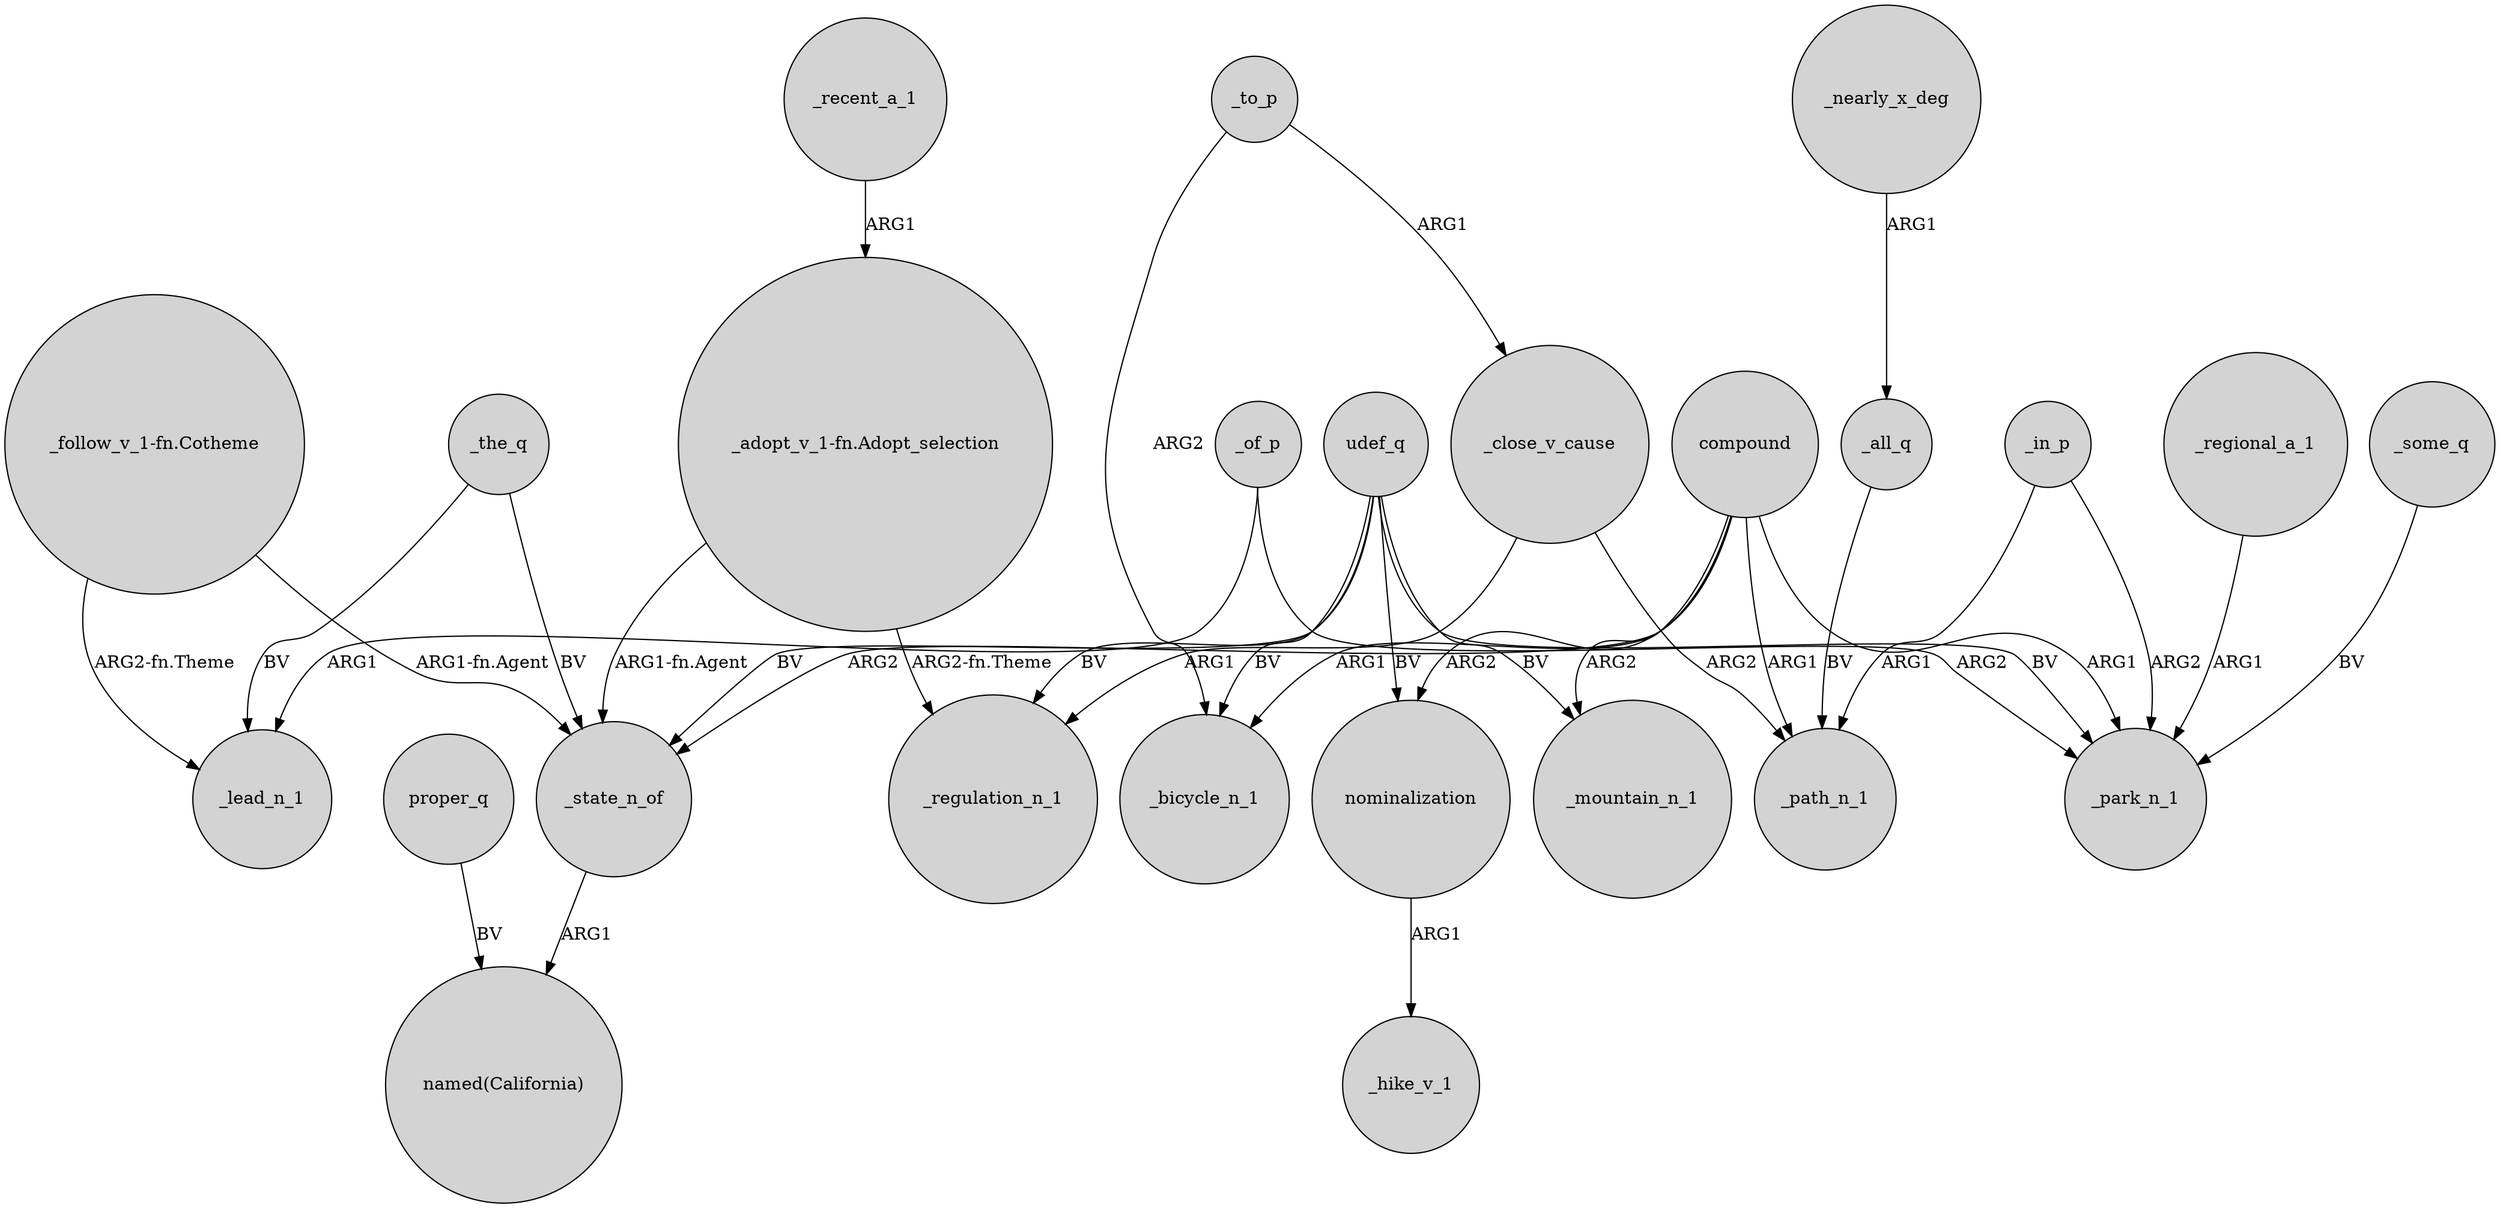 digraph {
	node [shape=circle style=filled]
	_of_p -> _lead_n_1 [label=ARG1]
	_close_v_cause -> _regulation_n_1 [label=ARG1]
	_all_q -> _path_n_1 [label=BV]
	"_follow_v_1-fn.Cotheme" -> _state_n_of [label="ARG1-fn.Agent"]
	_state_n_of -> "named(California)" [label=ARG1]
	udef_q -> _park_n_1 [label=BV]
	compound -> _mountain_n_1 [label=ARG2]
	_in_p -> _park_n_1 [label=ARG2]
	compound -> _bicycle_n_1 [label=ARG1]
	_to_p -> _bicycle_n_1 [label=ARG2]
	udef_q -> _state_n_of [label=BV]
	"_adopt_v_1-fn.Adopt_selection" -> _state_n_of [label="ARG1-fn.Agent"]
	_recent_a_1 -> "_adopt_v_1-fn.Adopt_selection" [label=ARG1]
	proper_q -> "named(California)" [label=BV]
	compound -> _state_n_of [label=ARG2]
	_to_p -> _close_v_cause [label=ARG1]
	compound -> nominalization [label=ARG2]
	_in_p -> _path_n_1 [label=ARG1]
	_the_q -> _state_n_of [label=BV]
	_nearly_x_deg -> _all_q [label=ARG1]
	"_follow_v_1-fn.Cotheme" -> _lead_n_1 [label="ARG2-fn.Theme"]
	_close_v_cause -> _path_n_1 [label=ARG2]
	_of_p -> _park_n_1 [label=ARG2]
	_regional_a_1 -> _park_n_1 [label=ARG1]
	udef_q -> nominalization [label=BV]
	nominalization -> _hike_v_1 [label=ARG1]
	udef_q -> _mountain_n_1 [label=BV]
	udef_q -> _regulation_n_1 [label=BV]
	compound -> _park_n_1 [label=ARG1]
	_the_q -> _lead_n_1 [label=BV]
	compound -> _path_n_1 [label=ARG1]
	"_adopt_v_1-fn.Adopt_selection" -> _regulation_n_1 [label="ARG2-fn.Theme"]
	udef_q -> _bicycle_n_1 [label=BV]
	_some_q -> _park_n_1 [label=BV]
}
